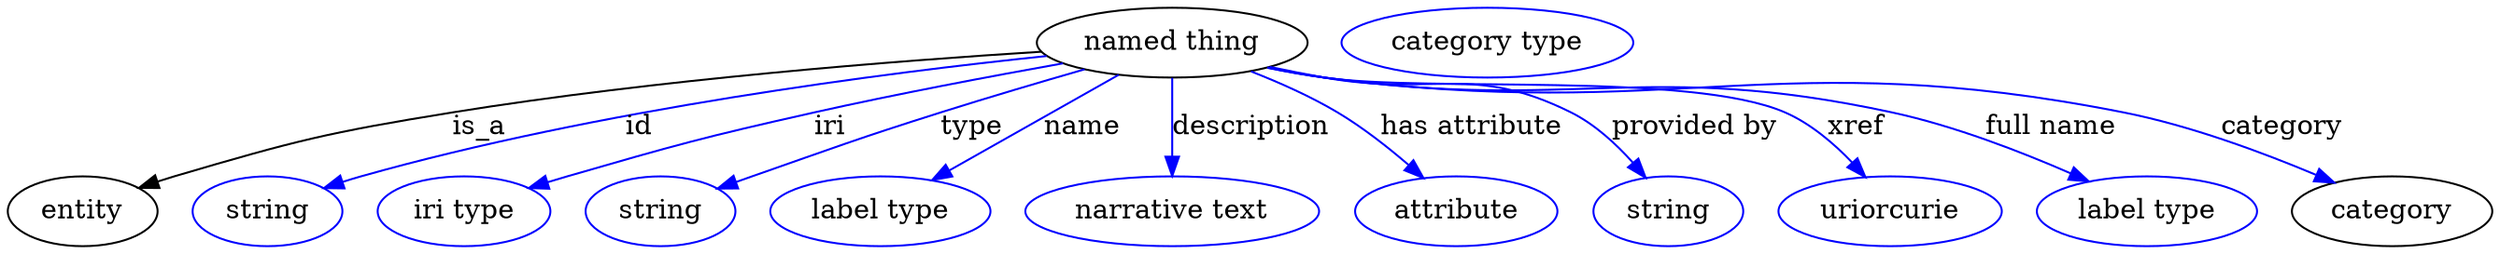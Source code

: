 digraph {
	graph [bb="0,0,1274.7,123"];
	node [label="\N"];
	"named thing"	[height=0.5,
		label="named thing",
		pos="598.35,105",
		width=1.9318];
	entity	[height=0.5,
		pos="38.347,18",
		width=1.0652];
	"named thing" -> entity	[label=is_a,
		lp="242.35,61.5",
		pos="e,67.367,29.866 530.82,100.34 456.38,95.668 333.27,86.075 228.35,69 164.4,58.592 148.54,54.177 86.347,36 83.249,35.095 80.06,34.102 \
76.867,33.065"];
	id	[color=blue,
		height=0.5,
		label=string,
		pos="133.35,18",
		width=1.0652];
	"named thing" -> id	[color=blue,
		label=id,
		lp="324.35,61.5",
		pos="e,162.34,29.948 533.77,98.086 450.96,89.457 303.45,70.549 181.35,36 178.24,35.121 175.05,34.148 171.85,33.124",
		style=solid];
	iri	[color=blue,
		height=0.5,
		label="iri type",
		pos="234.35,18",
		width=1.2277];
	"named thing" -> iri	[color=blue,
		label=iri,
		lp="422.35,61.5",
		pos="e,267.97,29.865 542.18,94.341 505.63,87.804 457.01,78.632 414.35,69 357.88,56.251 343.97,52.03 288.35,36 284.83,34.988 281.2,33.911 \
277.56,32.81",
		style=solid];
	type	[color=blue,
		height=0.5,
		label=string,
		pos="335.35,18",
		width=1.0652];
	"named thing" -> type	[color=blue,
		label=type,
		lp="495.35,61.5",
		pos="e,364.65,29.697 553.29,91.229 530.98,84.783 503.67,76.711 479.35,69 435.94,55.239 425.32,51.079 382.35,36 379.66,35.057 376.89,34.077 \
374.1,33.084",
		style=solid];
	name	[color=blue,
		height=0.5,
		label="label type",
		pos="448.35,18",
		width=1.5707];
	"named thing" -> name	[color=blue,
		label=name,
		lp="552.35,61.5",
		pos="e,474.93,34.063 570.83,88.41 546.4,74.562 510.53,54.239 483.92,39.159",
		style=solid];
	description	[color=blue,
		height=0.5,
		label="narrative text",
		pos="598.35,18",
		width=2.0943];
	"named thing" -> description	[color=blue,
		label=description,
		lp="638.85,61.5",
		pos="e,598.35,36.175 598.35,86.799 598.35,75.163 598.35,59.548 598.35,46.237",
		style=solid];
	"has attribute"	[color=blue,
		height=0.5,
		label=attribute,
		pos="743.35,18",
		width=1.4443];
	"named thing" -> "has attribute"	[color=blue,
		label="has attribute",
		lp="752.35,61.5",
		pos="e,726.56,35.382 638.91,90.2 653.4,84.528 669.54,77.324 683.35,69 695.93,61.411 708.61,51.287 719.06,42.134",
		style=solid];
	"provided by"	[color=blue,
		height=0.5,
		label=string,
		pos="851.35,18",
		width=1.0652];
	"named thing" -> "provided by"	[color=blue,
		label="provided by",
		lp="865.85,61.5",
		pos="e,840.32,35.281 648.59,92.479 657.8,90.53 667.34,88.617 676.35,87 732.46,76.923 752.61,94.986 803.35,69 815.23,62.915 825.83,52.714 \
834.02,43.108",
		style=solid];
	xref	[color=blue,
		height=0.5,
		label=uriorcurie,
		pos="965.35,18",
		width=1.5887];
	"named thing" -> xref	[color=blue,
		label=xref,
		lp="948.85,61.5",
		pos="e,952.95,35.594 647.67,92.17 657.15,90.204 667.02,88.365 676.35,87 728.39,79.382 864.24,90.264 912.35,69 925.31,63.27 937.08,52.977 \
946.22,43.214",
		style=solid];
	"full name"	[color=blue,
		height=0.5,
		label="label type",
		pos="1097.3,18",
		width=1.5707];
	"named thing" -> "full name"	[color=blue,
		label="full name",
		lp="1048.8,61.5",
		pos="e,1067.7,33.412 647.24,92.148 656.84,90.159 666.87,88.317 676.35,87 804.69,69.151 840.74,96.579 967.35,69 998.98,62.109 1033.1,48.749 \
1058.4,37.571",
		style=solid];
	category	[height=0.5,
		pos="1223.3,18",
		width=1.4263];
	"named thing" -> category	[color=blue,
		label=category,
		lp="1167.8,61.5",
		pos="e,1193.6,32.855 647.22,92.012 656.83,90.036 666.86,88.232 676.35,87 857.22,63.494 907.47,104.68 1086.3,69 1120.4,62.206 1157.3,48.34 \
1184.2,36.93",
		style=solid];
	"named thing_category"	[color=blue,
		height=0.5,
		label="category type",
		pos="760.35,105",
		width=2.0762];
}
